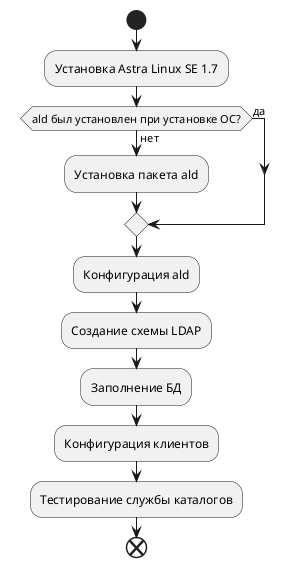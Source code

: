 @startuml model

start
:Установка Astra Linux SE 1.7;
if (ald был установлен при установке ОС?) then (да)
else (нет)
:Установка пакета ald;
endif
:Конфигурация ald;
:Создание схемы LDAP;
:Заполнение БД;
:Конфигурация клиентов;
:Тестирование службы каталогов;
end 
@enduml